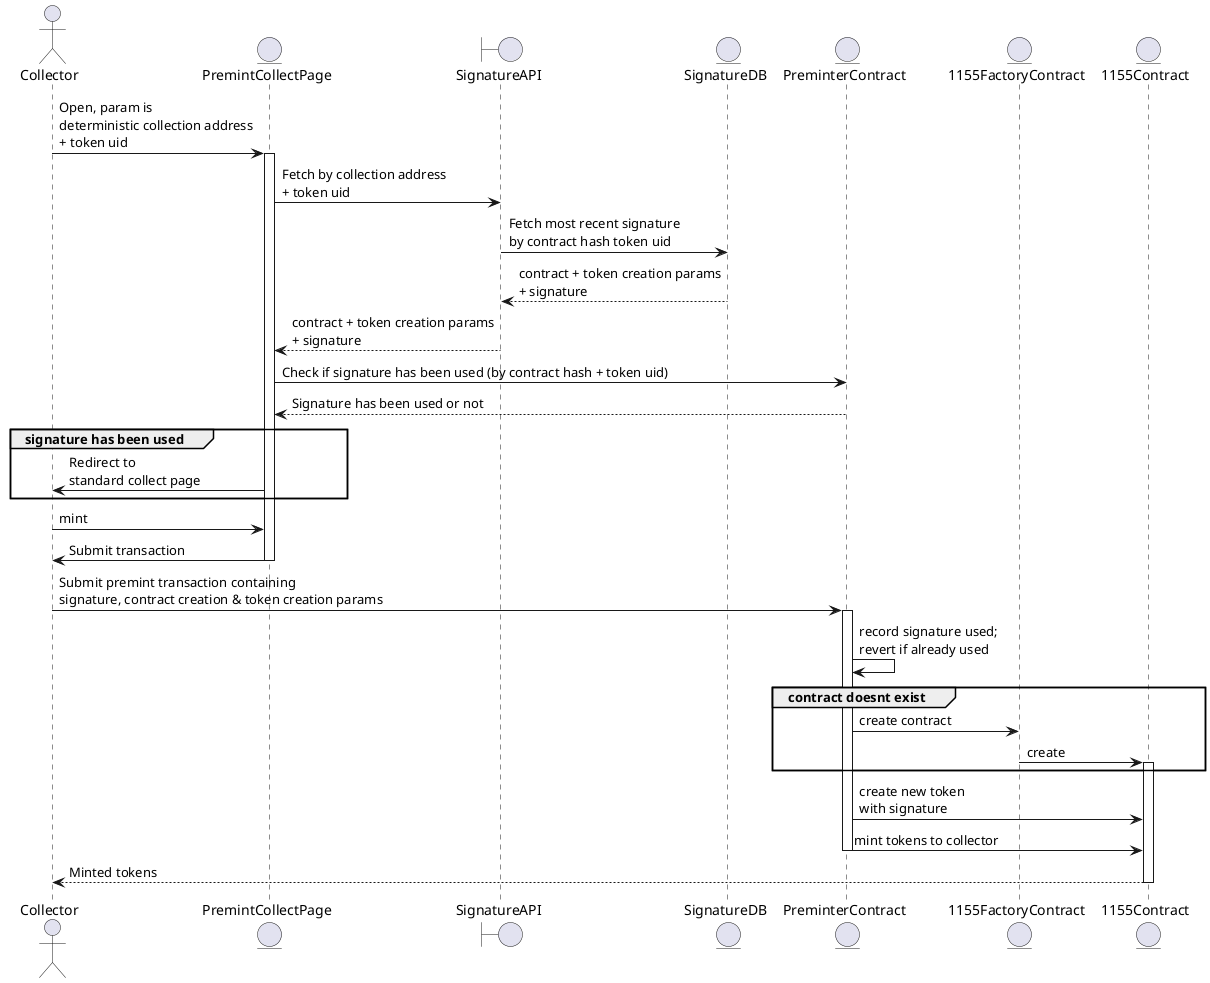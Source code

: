 @startuml
actor Collector
entity PremintCollectPage 
boundary SignatureAPI
entity SignatureDB
entity PreminterContract
entity 1155FactoryContract
entity 1155Contract

Collector -> PremintCollectPage: Open, param is \ndeterministic collection address\n+ token uid
Activate PremintCollectPage
PremintCollectPage -> SignatureAPI: Fetch by collection address\n+ token uid
SignatureAPI -> SignatureDB: Fetch most recent signature\nby contract hash token uid
SignatureDB --> SignatureAPI: contract + token creation params\n+ signature
SignatureAPI --> PremintCollectPage: contract + token creation params\n+ signature
PremintCollectPage -> PreminterContract: Check if signature has been used (by contract hash + token uid)
PreminterContract --> PremintCollectPage: Signature has been used or not

Group signature has been used

    PremintCollectPage -> Collector: Redirect to \nstandard collect page

end

Collector -> PremintCollectPage: mint
PremintCollectPage -> Collector: Submit transaction
deactivate PremintCollectPage
Collector -> PreminterContract: Submit premint transaction containing \nsignature, contract creation & token creation params
activate PreminterContract
PreminterContract -> PreminterContract: record signature used;\nrevert if already used

Group contract doesnt exist
  
    PreminterContract -> 1155FactoryContract: create contract
    1155FactoryContract -> 1155Contract: create
    activate 1155Contract

end

PreminterContract -> 1155Contract: create new token\nwith signature
PreminterContract -> 1155Contract: mint tokens to collector

deactivate PreminterContract
1155Contract --> Collector: Minted tokens
deactivate 1155Contract

@enduml
